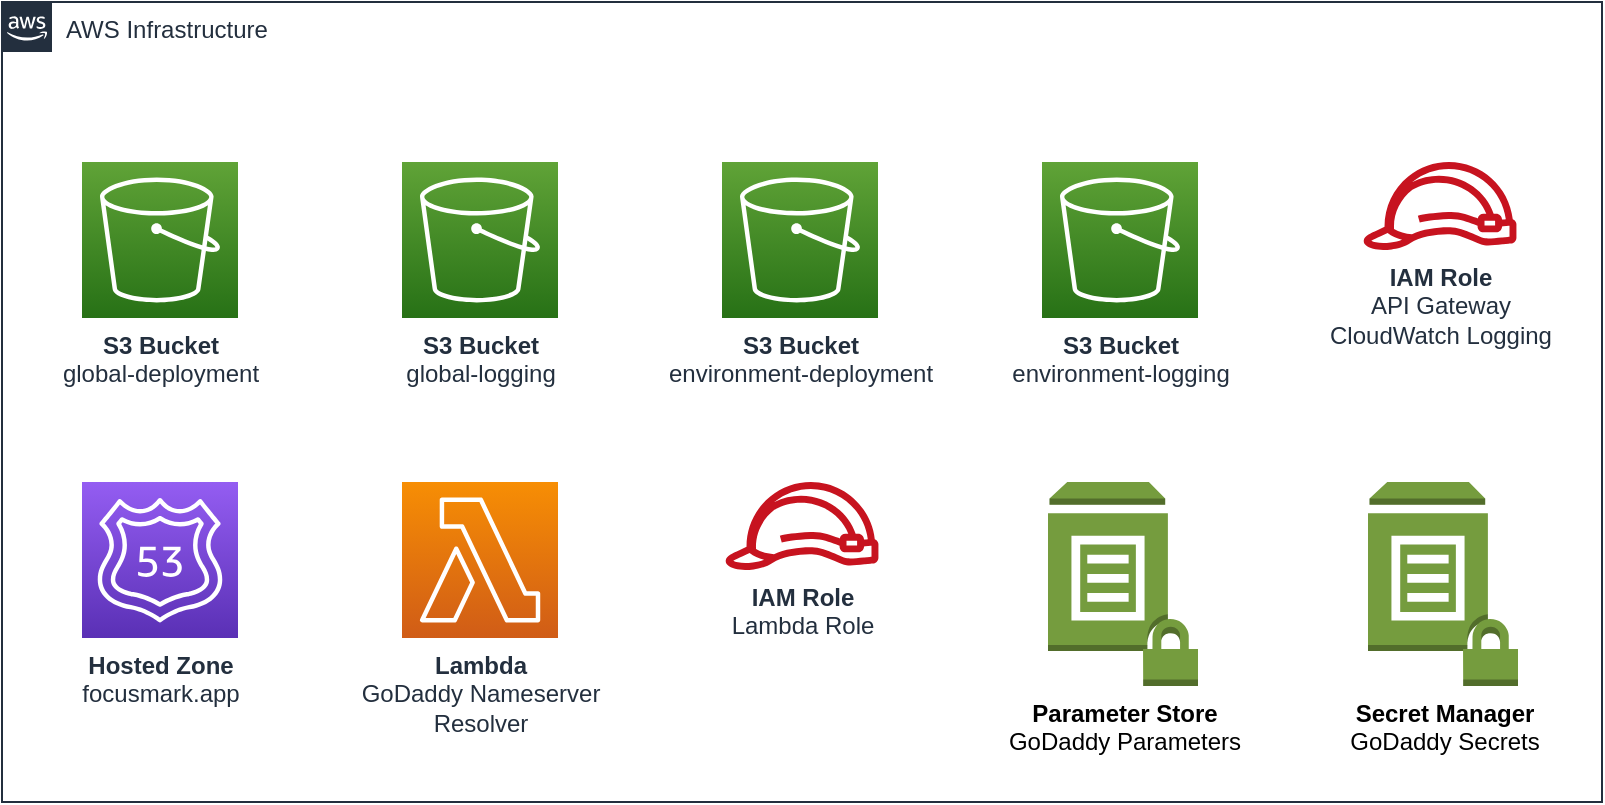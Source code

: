 <mxfile version="13.6.2" type="device" pages="3"><diagram id="pCuLDWT1T3XXX52PubFD" name="Resources"><mxGraphModel dx="1086" dy="726" grid="1" gridSize="10" guides="1" tooltips="1" connect="1" arrows="1" fold="1" page="1" pageScale="1" pageWidth="850" pageHeight="1100" math="0" shadow="0"><root><mxCell id="0"/><mxCell id="1" parent="0"/><mxCell id="G17F_bzh72dF7X8_hQvl-1" value="AWS Infrastructure" style="points=[[0,0],[0.25,0],[0.5,0],[0.75,0],[1,0],[1,0.25],[1,0.5],[1,0.75],[1,1],[0.75,1],[0.5,1],[0.25,1],[0,1],[0,0.75],[0,0.5],[0,0.25]];outlineConnect=0;gradientColor=none;html=1;whiteSpace=wrap;fontSize=12;fontStyle=0;shape=mxgraph.aws4.group;grIcon=mxgraph.aws4.group_aws_cloud_alt;strokeColor=#232F3E;fillColor=none;verticalAlign=top;align=left;spacingLeft=30;fontColor=#232F3E;dashed=0;" vertex="1" parent="1"><mxGeometry x="40" y="40" width="800" height="400" as="geometry"/></mxCell><mxCell id="G17F_bzh72dF7X8_hQvl-2" value="&lt;b&gt;S3 Bucket&lt;/b&gt;&lt;br&gt;global-deployment" style="outlineConnect=0;fontColor=#232F3E;gradientColor=#60A337;gradientDirection=north;fillColor=#277116;strokeColor=#ffffff;dashed=0;verticalLabelPosition=bottom;verticalAlign=top;align=center;html=1;fontSize=12;fontStyle=0;aspect=fixed;shape=mxgraph.aws4.resourceIcon;resIcon=mxgraph.aws4.s3;" vertex="1" parent="1"><mxGeometry x="80" y="120" width="78" height="78" as="geometry"/></mxCell><mxCell id="G17F_bzh72dF7X8_hQvl-3" value="&lt;b&gt;S3 Bucket&lt;br&gt;&lt;/b&gt;global-logging" style="outlineConnect=0;fontColor=#232F3E;gradientColor=#60A337;gradientDirection=north;fillColor=#277116;strokeColor=#ffffff;dashed=0;verticalLabelPosition=bottom;verticalAlign=top;align=center;html=1;fontSize=12;fontStyle=0;aspect=fixed;shape=mxgraph.aws4.resourceIcon;resIcon=mxgraph.aws4.s3;" vertex="1" parent="1"><mxGeometry x="240" y="120" width="78" height="78" as="geometry"/></mxCell><mxCell id="G17F_bzh72dF7X8_hQvl-4" value="&lt;b&gt;S3 Bucket&lt;br&gt;&lt;/b&gt;environment-deployment" style="outlineConnect=0;fontColor=#232F3E;gradientColor=#60A337;gradientDirection=north;fillColor=#277116;strokeColor=#ffffff;dashed=0;verticalLabelPosition=bottom;verticalAlign=top;align=center;html=1;fontSize=12;fontStyle=0;aspect=fixed;shape=mxgraph.aws4.resourceIcon;resIcon=mxgraph.aws4.s3;" vertex="1" parent="1"><mxGeometry x="400" y="120" width="78" height="78" as="geometry"/></mxCell><mxCell id="G17F_bzh72dF7X8_hQvl-5" value="&lt;b&gt;S3 Bucket&lt;br&gt;&lt;/b&gt;environment-logging" style="outlineConnect=0;fontColor=#232F3E;gradientColor=#60A337;gradientDirection=north;fillColor=#277116;strokeColor=#ffffff;dashed=0;verticalLabelPosition=bottom;verticalAlign=top;align=center;html=1;fontSize=12;fontStyle=0;aspect=fixed;shape=mxgraph.aws4.resourceIcon;resIcon=mxgraph.aws4.s3;" vertex="1" parent="1"><mxGeometry x="560" y="120" width="78" height="78" as="geometry"/></mxCell><mxCell id="G17F_bzh72dF7X8_hQvl-6" value="&lt;b&gt;IAM Role&lt;/b&gt;&lt;br&gt;API Gateway&lt;br&gt;CloudWatch Logging" style="outlineConnect=0;fontColor=#232F3E;gradientColor=none;fillColor=#C7131F;strokeColor=none;dashed=0;verticalLabelPosition=bottom;verticalAlign=top;align=center;html=1;fontSize=12;fontStyle=0;aspect=fixed;pointerEvents=1;shape=mxgraph.aws4.role;" vertex="1" parent="1"><mxGeometry x="720" y="120" width="78" height="44" as="geometry"/></mxCell><mxCell id="G17F_bzh72dF7X8_hQvl-7" value="&lt;b&gt;Hosted Zone&lt;/b&gt;&lt;br&gt;focusmark.app" style="outlineConnect=0;fontColor=#232F3E;gradientColor=#945DF2;gradientDirection=north;fillColor=#5A30B5;strokeColor=#ffffff;dashed=0;verticalLabelPosition=bottom;verticalAlign=top;align=center;html=1;fontSize=12;fontStyle=0;aspect=fixed;shape=mxgraph.aws4.resourceIcon;resIcon=mxgraph.aws4.route_53;" vertex="1" parent="1"><mxGeometry x="80" y="280" width="78" height="78" as="geometry"/></mxCell><mxCell id="G17F_bzh72dF7X8_hQvl-8" value="&lt;b&gt;Lambda&lt;/b&gt;&lt;br&gt;GoDaddy Nameserver&lt;br&gt;Resolver" style="outlineConnect=0;fontColor=#232F3E;gradientColor=#F78E04;gradientDirection=north;fillColor=#D05C17;strokeColor=#ffffff;dashed=0;verticalLabelPosition=bottom;verticalAlign=top;align=center;html=1;fontSize=12;fontStyle=0;aspect=fixed;shape=mxgraph.aws4.resourceIcon;resIcon=mxgraph.aws4.lambda;" vertex="1" parent="1"><mxGeometry x="240" y="280" width="78" height="78" as="geometry"/></mxCell><mxCell id="G17F_bzh72dF7X8_hQvl-9" value="&lt;b&gt;Parameter Store&lt;/b&gt;&lt;br&gt;GoDaddy Parameters" style="outlineConnect=0;dashed=0;verticalLabelPosition=bottom;verticalAlign=top;align=center;html=1;shape=mxgraph.aws3.parameter_store;fillColor=#759C3E;gradientColor=none;" vertex="1" parent="1"><mxGeometry x="563" y="280" width="75" height="102" as="geometry"/></mxCell><mxCell id="G17F_bzh72dF7X8_hQvl-10" value="&lt;b&gt;Secret Manager&lt;/b&gt;&lt;br&gt;GoDaddy Secrets" style="outlineConnect=0;dashed=0;verticalLabelPosition=bottom;verticalAlign=top;align=center;html=1;shape=mxgraph.aws3.parameter_store;fillColor=#759C3E;gradientColor=none;" vertex="1" parent="1"><mxGeometry x="723" y="280" width="75" height="102" as="geometry"/></mxCell><mxCell id="G17F_bzh72dF7X8_hQvl-11" value="&lt;b&gt;IAM Role&lt;/b&gt;&lt;br&gt;Lambda Role" style="outlineConnect=0;fontColor=#232F3E;gradientColor=none;fillColor=#C7131F;strokeColor=none;dashed=0;verticalLabelPosition=bottom;verticalAlign=top;align=center;html=1;fontSize=12;fontStyle=0;aspect=fixed;pointerEvents=1;shape=mxgraph.aws4.role;" vertex="1" parent="1"><mxGeometry x="401" y="280" width="78" height="44" as="geometry"/></mxCell></root></mxGraphModel></diagram><diagram id="n7wh0wmbCsWJAwfP3yjl" name="Name Server Flow"><mxGraphModel dx="905" dy="605" grid="1" gridSize="10" guides="1" tooltips="1" connect="1" arrows="1" fold="1" page="1" pageScale="1" pageWidth="850" pageHeight="1100" math="0" shadow="0"><root><mxCell id="X_79wUphxdKBTm_jwBQz-0"/><mxCell id="X_79wUphxdKBTm_jwBQz-1" parent="X_79wUphxdKBTm_jwBQz-0"/><mxCell id="KueK2WqUs0z0KfSpUZAy-2" style="edgeStyle=orthogonalEdgeStyle;rounded=0;orthogonalLoop=1;jettySize=auto;html=1;startArrow=none;startFill=0;endArrow=classic;endFill=1;" edge="1" parent="X_79wUphxdKBTm_jwBQz-1" source="KueK2WqUs0z0KfSpUZAy-0" target="KueK2WqUs0z0KfSpUZAy-1"><mxGeometry relative="1" as="geometry"/></mxCell><mxCell id="KueK2WqUs0z0KfSpUZAy-0" value="&lt;b&gt;Start&lt;/b&gt;&lt;br&gt;Cloud Formation&lt;br&gt;Stack Deploy" style="strokeWidth=2;html=1;shape=mxgraph.flowchart.start_2;whiteSpace=wrap;" vertex="1" parent="X_79wUphxdKBTm_jwBQz-1"><mxGeometry x="80" y="120" width="100" height="100" as="geometry"/></mxCell><mxCell id="KueK2WqUs0z0KfSpUZAy-4" style="edgeStyle=orthogonalEdgeStyle;rounded=0;orthogonalLoop=1;jettySize=auto;html=1;entryX=0;entryY=0.5;entryDx=0;entryDy=0;startArrow=none;startFill=0;endArrow=classic;endFill=1;" edge="1" parent="X_79wUphxdKBTm_jwBQz-1" source="KueK2WqUs0z0KfSpUZAy-1" target="KueK2WqUs0z0KfSpUZAy-3"><mxGeometry relative="1" as="geometry"/></mxCell><mxCell id="KueK2WqUs0z0KfSpUZAy-1" value="Deploy Hosted Zone" style="rounded=1;whiteSpace=wrap;html=1;absoluteArcSize=1;arcSize=14;strokeWidth=2;" vertex="1" parent="X_79wUphxdKBTm_jwBQz-1"><mxGeometry x="280" y="120" width="100" height="100" as="geometry"/></mxCell><mxCell id="KueK2WqUs0z0KfSpUZAy-6" style="edgeStyle=orthogonalEdgeStyle;rounded=0;orthogonalLoop=1;jettySize=auto;html=1;startArrow=none;startFill=0;endArrow=classic;endFill=1;" edge="1" parent="X_79wUphxdKBTm_jwBQz-1" source="KueK2WqUs0z0KfSpUZAy-3" target="KueK2WqUs0z0KfSpUZAy-5"><mxGeometry relative="1" as="geometry"/></mxCell><mxCell id="KueK2WqUs0z0KfSpUZAy-3" value="Create GoDaddy Parameter Store Records" style="rounded=1;whiteSpace=wrap;html=1;absoluteArcSize=1;arcSize=14;strokeWidth=2;" vertex="1" parent="X_79wUphxdKBTm_jwBQz-1"><mxGeometry x="440" y="120" width="100" height="100" as="geometry"/></mxCell><mxCell id="KueK2WqUs0z0KfSpUZAy-20" style="edgeStyle=orthogonalEdgeStyle;rounded=0;orthogonalLoop=1;jettySize=auto;html=1;entryX=0.5;entryY=0;entryDx=0;entryDy=0;entryPerimeter=0;startArrow=none;startFill=0;endArrow=classic;endFill=1;" edge="1" parent="X_79wUphxdKBTm_jwBQz-1" source="KueK2WqUs0z0KfSpUZAy-5" target="KueK2WqUs0z0KfSpUZAy-8"><mxGeometry relative="1" as="geometry"/></mxCell><mxCell id="KueK2WqUs0z0KfSpUZAy-5" value="Create GoDaddy Secret Manager Records" style="rounded=1;whiteSpace=wrap;html=1;absoluteArcSize=1;arcSize=14;strokeWidth=2;" vertex="1" parent="X_79wUphxdKBTm_jwBQz-1"><mxGeometry x="600" y="120" width="100" height="100" as="geometry"/></mxCell><mxCell id="KueK2WqUs0z0KfSpUZAy-11" style="edgeStyle=orthogonalEdgeStyle;rounded=0;orthogonalLoop=1;jettySize=auto;html=1;entryX=0.5;entryY=0;entryDx=0;entryDy=0;entryPerimeter=0;startArrow=none;startFill=0;endArrow=classic;endFill=1;" edge="1" parent="X_79wUphxdKBTm_jwBQz-1" source="KueK2WqUs0z0KfSpUZAy-8" target="KueK2WqUs0z0KfSpUZAy-10"><mxGeometry relative="1" as="geometry"/></mxCell><mxCell id="KueK2WqUs0z0KfSpUZAy-12" value="No" style="edgeLabel;html=1;align=center;verticalAlign=middle;resizable=0;points=[];" vertex="1" connectable="0" parent="KueK2WqUs0z0KfSpUZAy-11"><mxGeometry x="0.309" relative="1" as="geometry"><mxPoint y="-9.43" as="offset"/></mxGeometry></mxCell><mxCell id="KueK2WqUs0z0KfSpUZAy-14" style="edgeStyle=orthogonalEdgeStyle;rounded=0;orthogonalLoop=1;jettySize=auto;html=1;startArrow=none;startFill=0;endArrow=classic;endFill=1;" edge="1" parent="X_79wUphxdKBTm_jwBQz-1" source="KueK2WqUs0z0KfSpUZAy-8" target="KueK2WqUs0z0KfSpUZAy-13"><mxGeometry relative="1" as="geometry"/></mxCell><mxCell id="KueK2WqUs0z0KfSpUZAy-15" value="Yes" style="edgeLabel;html=1;align=center;verticalAlign=middle;resizable=0;points=[];" vertex="1" connectable="0" parent="KueK2WqUs0z0KfSpUZAy-14"><mxGeometry x="0.271" relative="1" as="geometry"><mxPoint x="8.29" as="offset"/></mxGeometry></mxCell><mxCell id="KueK2WqUs0z0KfSpUZAy-8" value="Hosted Zone Deployed?" style="strokeWidth=2;html=1;shape=mxgraph.flowchart.decision;whiteSpace=wrap;" vertex="1" parent="X_79wUphxdKBTm_jwBQz-1"><mxGeometry x="600" y="280" width="100" height="100" as="geometry"/></mxCell><mxCell id="KueK2WqUs0z0KfSpUZAy-10" value="Fail Cloud Formation Stack" style="strokeWidth=2;html=1;shape=mxgraph.flowchart.terminator;whiteSpace=wrap;" vertex="1" parent="X_79wUphxdKBTm_jwBQz-1"><mxGeometry x="600" y="440" width="100" height="60" as="geometry"/></mxCell><mxCell id="KueK2WqUs0z0KfSpUZAy-17" style="edgeStyle=orthogonalEdgeStyle;rounded=0;orthogonalLoop=1;jettySize=auto;html=1;startArrow=none;startFill=0;endArrow=classic;endFill=1;" edge="1" parent="X_79wUphxdKBTm_jwBQz-1" source="KueK2WqUs0z0KfSpUZAy-13" target="KueK2WqUs0z0KfSpUZAy-16"><mxGeometry relative="1" as="geometry"/></mxCell><mxCell id="KueK2WqUs0z0KfSpUZAy-13" value="Deploy Name Server Resolution Lambda" style="rounded=1;whiteSpace=wrap;html=1;absoluteArcSize=1;arcSize=14;strokeWidth=2;" vertex="1" parent="X_79wUphxdKBTm_jwBQz-1"><mxGeometry x="440" y="280" width="100" height="100" as="geometry"/></mxCell><mxCell id="KueK2WqUs0z0KfSpUZAy-19" style="edgeStyle=orthogonalEdgeStyle;rounded=0;orthogonalLoop=1;jettySize=auto;html=1;startArrow=none;startFill=0;endArrow=classic;endFill=1;" edge="1" parent="X_79wUphxdKBTm_jwBQz-1" source="KueK2WqUs0z0KfSpUZAy-16" target="KueK2WqUs0z0KfSpUZAy-18"><mxGeometry relative="1" as="geometry"/></mxCell><mxCell id="KueK2WqUs0z0KfSpUZAy-16" value="Set GoDaddy Domain Name Server to Route 53" style="rounded=1;whiteSpace=wrap;html=1;absoluteArcSize=1;arcSize=14;strokeWidth=2;" vertex="1" parent="X_79wUphxdKBTm_jwBQz-1"><mxGeometry x="280" y="280" width="100" height="100" as="geometry"/></mxCell><mxCell id="KueK2WqUs0z0KfSpUZAy-18" value="Complete" style="strokeWidth=2;html=1;shape=mxgraph.flowchart.terminator;whiteSpace=wrap;" vertex="1" parent="X_79wUphxdKBTm_jwBQz-1"><mxGeometry x="80" y="300" width="100" height="60" as="geometry"/></mxCell></root></mxGraphModel></diagram><diagram id="0hN94pn1HIOsFemLn4vl" name="Hosted Zone Architecture"><mxGraphModel dx="905" dy="605" grid="1" gridSize="10" guides="1" tooltips="1" connect="1" arrows="1" fold="1" page="1" pageScale="1" pageWidth="850" pageHeight="1100" math="0" shadow="0"><root><mxCell id="KOt3jE1vQh-_jaYP7WpG-0"/><mxCell id="KOt3jE1vQh-_jaYP7WpG-1" parent="KOt3jE1vQh-_jaYP7WpG-0"/><mxCell id="KOt3jE1vQh-_jaYP7WpG-2" value="AWS Cloud" style="points=[[0,0],[0.25,0],[0.5,0],[0.75,0],[1,0],[1,0.25],[1,0.5],[1,0.75],[1,1],[0.75,1],[0.5,1],[0.25,1],[0,1],[0,0.75],[0,0.5],[0,0.25]];outlineConnect=0;gradientColor=none;html=1;whiteSpace=wrap;fontSize=12;fontStyle=0;shape=mxgraph.aws4.group;grIcon=mxgraph.aws4.group_aws_cloud_alt;strokeColor=#232F3E;fillColor=none;verticalAlign=top;align=left;spacingLeft=30;fontColor=#232F3E;dashed=0;" vertex="1" parent="KOt3jE1vQh-_jaYP7WpG-1"><mxGeometry x="40" y="80" width="360" height="480" as="geometry"/></mxCell><mxCell id="KOt3jE1vQh-_jaYP7WpG-3" value="GoDaddy" style="fillColor=#EFF0F3;strokeColor=none;dashed=0;verticalAlign=top;fontStyle=0;fontColor=#232F3D;" vertex="1" parent="KOt3jE1vQh-_jaYP7WpG-1"><mxGeometry x="480" y="80" width="240" height="220" as="geometry"/></mxCell><mxCell id="KOt3jE1vQh-_jaYP7WpG-7" value="" style="aspect=fixed;perimeter=ellipsePerimeter;html=1;align=center;shadow=0;dashed=0;spacingTop=3;image;image=img/lib/active_directory/server_farm.svg;" vertex="1" parent="KOt3jE1vQh-_jaYP7WpG-1"><mxGeometry x="560" y="150" width="80" height="80" as="geometry"/></mxCell><mxCell id="nnYmmdzJECo2ZjDLDgZp-3" style="edgeStyle=orthogonalEdgeStyle;rounded=0;orthogonalLoop=1;jettySize=auto;html=1;endArrow=none;endFill=0;startArrow=classic;startFill=1;" edge="1" parent="KOt3jE1vQh-_jaYP7WpG-1" source="KOt3jE1vQh-_jaYP7WpG-8" target="nnYmmdzJECo2ZjDLDgZp-0"><mxGeometry relative="1" as="geometry"/></mxCell><mxCell id="nnYmmdzJECo2ZjDLDgZp-7" value="&lt;font style=&quot;font-size: 10px&quot;&gt;Get Parameters&lt;br&gt;and Secrets&lt;/font&gt;" style="edgeLabel;html=1;align=center;verticalAlign=middle;resizable=0;points=[];" vertex="1" connectable="0" parent="nnYmmdzJECo2ZjDLDgZp-3"><mxGeometry x="-0.3" y="-1" relative="1" as="geometry"><mxPoint x="1" y="1.72" as="offset"/></mxGeometry></mxCell><mxCell id="nnYmmdzJECo2ZjDLDgZp-4" style="edgeStyle=orthogonalEdgeStyle;rounded=0;orthogonalLoop=1;jettySize=auto;html=1;startArrow=classic;startFill=1;endArrow=none;endFill=0;" edge="1" parent="KOt3jE1vQh-_jaYP7WpG-1" source="KOt3jE1vQh-_jaYP7WpG-8" target="nnYmmdzJECo2ZjDLDgZp-2"><mxGeometry relative="1" as="geometry"><Array as="points"><mxPoint x="280" y="340"/></Array></mxGeometry></mxCell><mxCell id="nnYmmdzJECo2ZjDLDgZp-5" value="&lt;font style=&quot;font-size: 10px&quot;&gt;Get Route 53&lt;br&gt;Name Servers&lt;/font&gt;" style="edgeLabel;html=1;align=center;verticalAlign=middle;resizable=0;points=[];" vertex="1" connectable="0" parent="nnYmmdzJECo2ZjDLDgZp-4"><mxGeometry x="-0.602" y="-1" relative="1" as="geometry"><mxPoint x="16.55" as="offset"/></mxGeometry></mxCell><mxCell id="nnYmmdzJECo2ZjDLDgZp-8" style="edgeStyle=orthogonalEdgeStyle;rounded=0;orthogonalLoop=1;jettySize=auto;html=1;startArrow=none;startFill=0;endArrow=classic;endFill=1;" edge="1" parent="KOt3jE1vQh-_jaYP7WpG-1" source="KOt3jE1vQh-_jaYP7WpG-8" target="KOt3jE1vQh-_jaYP7WpG-3"><mxGeometry relative="1" as="geometry"><Array as="points"><mxPoint x="320" y="300"/><mxPoint x="320" y="240"/></Array></mxGeometry></mxCell><mxCell id="nnYmmdzJECo2ZjDLDgZp-9" value="Set GoDaddy&lt;br&gt;Name Servers" style="edgeLabel;html=1;align=center;verticalAlign=middle;resizable=0;points=[];" vertex="1" connectable="0" parent="nnYmmdzJECo2ZjDLDgZp-8"><mxGeometry x="-0.822" y="-1" relative="1" as="geometry"><mxPoint x="46.21" y="-1" as="offset"/></mxGeometry></mxCell><mxCell id="KOt3jE1vQh-_jaYP7WpG-8" value="" style="outlineConnect=0;fontColor=#232F3E;gradientColor=#F78E04;gradientDirection=north;fillColor=#D05C17;strokeColor=#ffffff;dashed=0;verticalLabelPosition=bottom;verticalAlign=top;align=center;html=1;fontSize=12;fontStyle=0;aspect=fixed;shape=mxgraph.aws4.resourceIcon;resIcon=mxgraph.aws4.lambda;" vertex="1" parent="KOt3jE1vQh-_jaYP7WpG-1"><mxGeometry x="80" y="280" width="80" height="80" as="geometry"/></mxCell><mxCell id="KOt3jE1vQh-_jaYP7WpG-12" style="edgeStyle=orthogonalEdgeStyle;rounded=0;orthogonalLoop=1;jettySize=auto;html=1;" edge="1" parent="KOt3jE1vQh-_jaYP7WpG-1" source="KOt3jE1vQh-_jaYP7WpG-9" target="KOt3jE1vQh-_jaYP7WpG-8"><mxGeometry relative="1" as="geometry"/></mxCell><mxCell id="KOt3jE1vQh-_jaYP7WpG-14" value="Custom Lambda&lt;br&gt;Resource Deployment" style="edgeLabel;html=1;align=center;verticalAlign=middle;resizable=0;points=[];" vertex="1" connectable="0" parent="KOt3jE1vQh-_jaYP7WpG-12"><mxGeometry x="0.224" y="-1" relative="1" as="geometry"><mxPoint x="1" y="-8.97" as="offset"/></mxGeometry></mxCell><mxCell id="KOt3jE1vQh-_jaYP7WpG-9" value="" style="outlineConnect=0;fontColor=#232F3E;gradientColor=#F34482;gradientDirection=north;fillColor=#BC1356;strokeColor=#ffffff;dashed=0;verticalLabelPosition=bottom;verticalAlign=top;align=center;html=1;fontSize=12;fontStyle=0;aspect=fixed;shape=mxgraph.aws4.resourceIcon;resIcon=mxgraph.aws4.cloudformation;" vertex="1" parent="KOt3jE1vQh-_jaYP7WpG-1"><mxGeometry x="80" y="120" width="80" height="80" as="geometry"/></mxCell><mxCell id="nnYmmdzJECo2ZjDLDgZp-0" value="" style="outlineConnect=0;dashed=0;verticalLabelPosition=bottom;verticalAlign=top;align=center;html=1;shape=mxgraph.aws3.parameter_store;fillColor=#759C3E;gradientColor=none;" vertex="1" parent="KOt3jE1vQh-_jaYP7WpG-1"><mxGeometry x="80" y="440" width="80" height="100" as="geometry"/></mxCell><mxCell id="nnYmmdzJECo2ZjDLDgZp-2" value="" style="outlineConnect=0;fontColor=#232F3E;gradientColor=none;fillColor=#5A30B5;strokeColor=none;dashed=0;verticalLabelPosition=bottom;verticalAlign=top;align=center;html=1;fontSize=12;fontStyle=0;aspect=fixed;pointerEvents=1;shape=mxgraph.aws4.hosted_zone;" vertex="1" parent="KOt3jE1vQh-_jaYP7WpG-1"><mxGeometry x="240" y="440" width="80.03" height="79" as="geometry"/></mxCell></root></mxGraphModel></diagram></mxfile>